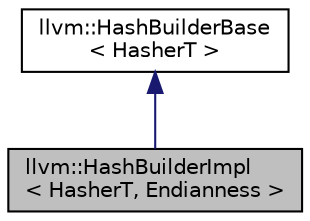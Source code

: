 digraph "llvm::HashBuilderImpl&lt; HasherT, Endianness &gt;"
{
 // LATEX_PDF_SIZE
  bgcolor="transparent";
  edge [fontname="Helvetica",fontsize="10",labelfontname="Helvetica",labelfontsize="10"];
  node [fontname="Helvetica",fontsize="10",shape=record];
  Node1 [label="llvm::HashBuilderImpl\l\< HasherT, Endianness \>",height=0.2,width=0.4,color="black", fillcolor="grey75", style="filled", fontcolor="black",tooltip="Implementation of the HashBuilder interface."];
  Node2 -> Node1 [dir="back",color="midnightblue",fontsize="10",style="solid",fontname="Helvetica"];
  Node2 [label="llvm::HashBuilderBase\l\< HasherT \>",height=0.2,width=0.4,color="black",URL="$classllvm_1_1HashBuilderBase.html",tooltip="Declares the hasher member, and functions forwarding directly to the hasher."];
}
